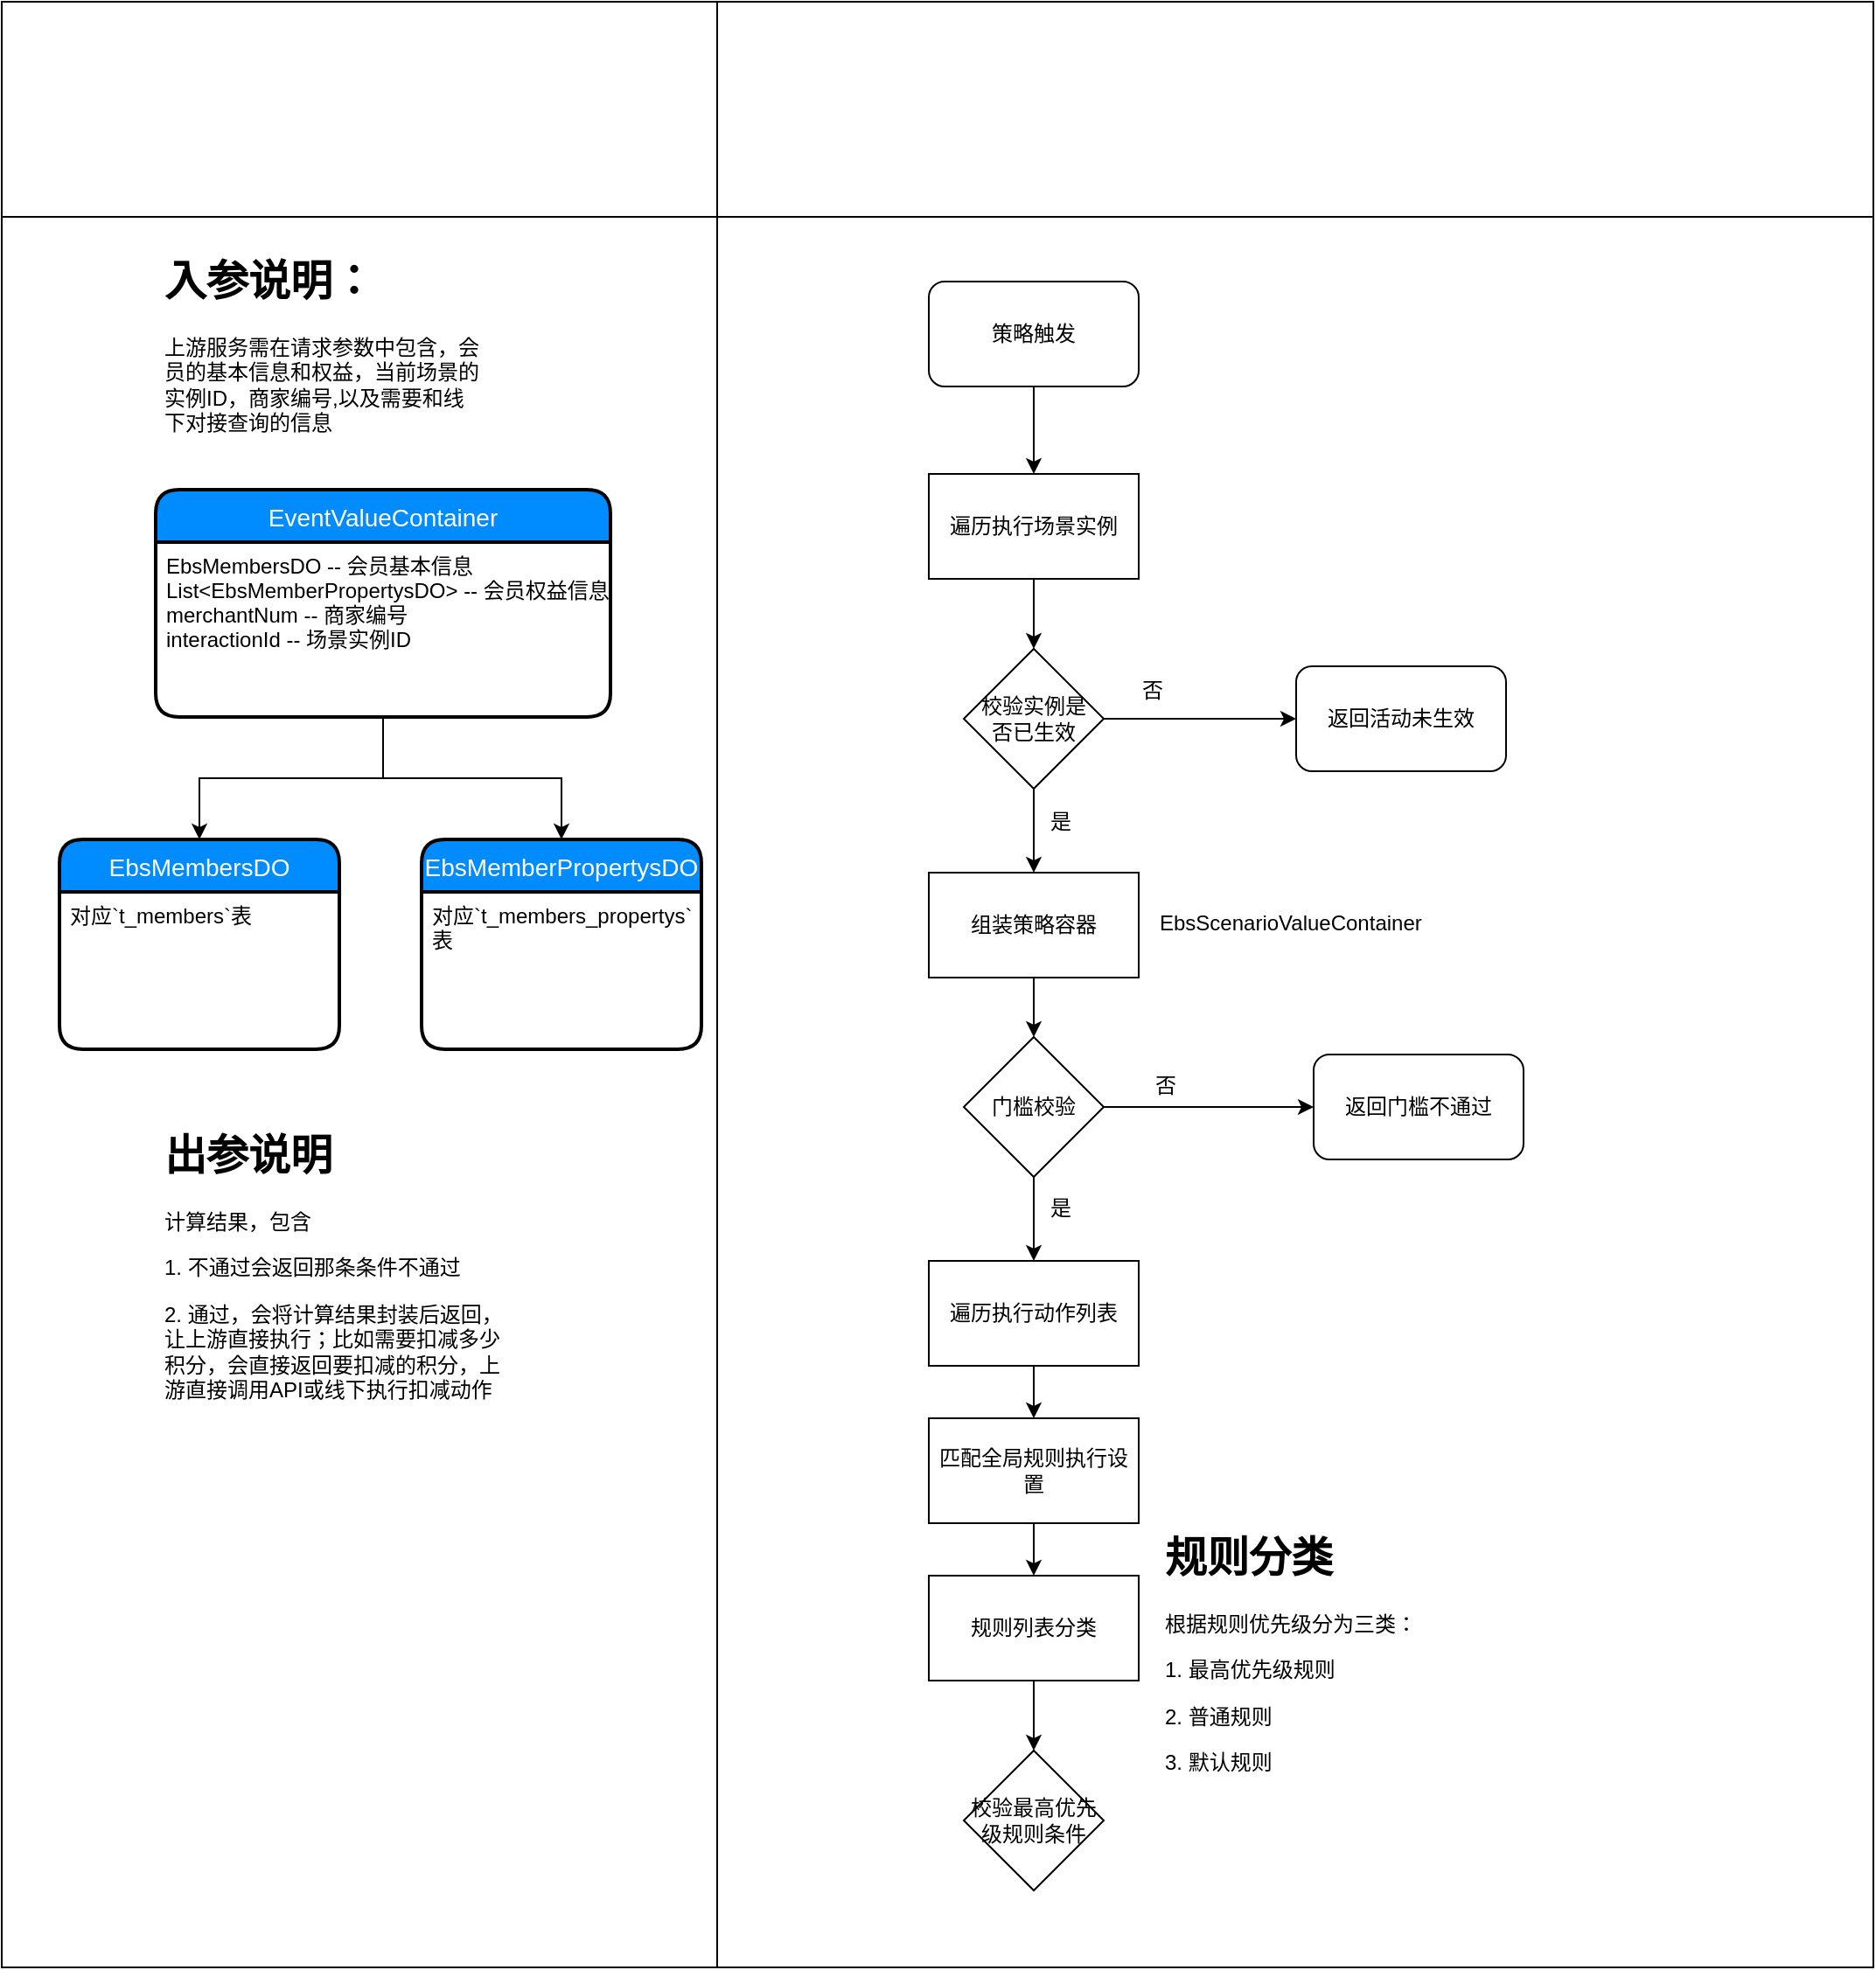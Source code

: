 <mxfile version="12.4.8" type="github">
  <diagram id="Zguhyl8q3c73hlB-W-YL" name="Page-1">
    <mxGraphModel dx="2249" dy="1882" grid="1" gridSize="10" guides="1" tooltips="1" connect="1" arrows="1" fold="1" page="1" pageScale="1" pageWidth="827" pageHeight="1169" math="0" shadow="0">
      <root>
        <mxCell id="0"/>
        <mxCell id="1" parent="0"/>
        <mxCell id="Fs8acy65PH0SKYAblhne-10" value="" style="shape=internalStorage;whiteSpace=wrap;html=1;backgroundOutline=1;dx=409;dy=123;" vertex="1" parent="1">
          <mxGeometry x="-210" y="-90" width="1070" height="1124" as="geometry"/>
        </mxCell>
        <mxCell id="5PvelqhBBTUs5rNvNfTe-3" style="edgeStyle=orthogonalEdgeStyle;rounded=0;orthogonalLoop=1;jettySize=auto;html=1;exitX=0.5;exitY=1;exitDx=0;exitDy=0;" parent="1" source="5PvelqhBBTUs5rNvNfTe-2" edge="1">
          <mxGeometry relative="1" as="geometry">
            <mxPoint x="380" y="180" as="targetPoint"/>
          </mxGeometry>
        </mxCell>
        <mxCell id="5PvelqhBBTUs5rNvNfTe-2" value="策略触发" style="rounded=1;whiteSpace=wrap;html=1;" parent="1" vertex="1">
          <mxGeometry x="320" y="70" width="120" height="60" as="geometry"/>
        </mxCell>
        <mxCell id="5PvelqhBBTUs5rNvNfTe-35" style="edgeStyle=orthogonalEdgeStyle;rounded=0;orthogonalLoop=1;jettySize=auto;html=1;exitX=0.5;exitY=1;exitDx=0;exitDy=0;entryX=0.5;entryY=0;entryDx=0;entryDy=0;" parent="1" source="5PvelqhBBTUs5rNvNfTe-4" target="5PvelqhBBTUs5rNvNfTe-36" edge="1">
          <mxGeometry relative="1" as="geometry">
            <mxPoint x="380" y="290" as="targetPoint"/>
          </mxGeometry>
        </mxCell>
        <mxCell id="5PvelqhBBTUs5rNvNfTe-4" value="遍历执行场景实例" style="rounded=0;whiteSpace=wrap;html=1;" parent="1" vertex="1">
          <mxGeometry x="320" y="180" width="120" height="60" as="geometry"/>
        </mxCell>
        <mxCell id="5PvelqhBBTUs5rNvNfTe-5" value="&lt;h1&gt;入参说明：&lt;/h1&gt;&lt;p&gt;上游服务需在请求参数中包含，会员的基本信息和权益，当前场景的实例ID，商家编号,以及需要和线下对接查询的信息&lt;/p&gt;" style="text;html=1;strokeColor=none;fillColor=none;spacing=5;spacingTop=-20;whiteSpace=wrap;overflow=hidden;rounded=0;" parent="1" vertex="1">
          <mxGeometry x="-122" y="50" width="190" height="120" as="geometry"/>
        </mxCell>
        <mxCell id="5PvelqhBBTUs5rNvNfTe-6" value="EventValueContainer" style="swimlane;childLayout=stackLayout;horizontal=1;startSize=30;horizontalStack=0;fillColor=#008cff;fontColor=#FFFFFF;rounded=1;fontSize=14;fontStyle=0;strokeWidth=2;resizeParent=0;resizeLast=1;shadow=0;dashed=0;align=center;" parent="1" vertex="1">
          <mxGeometry x="-122" y="189" width="260" height="130" as="geometry"/>
        </mxCell>
        <mxCell id="5PvelqhBBTUs5rNvNfTe-7" value="EbsMembersDO -- 会员基本信息&#xa;List&lt;EbsMemberPropertysDO&gt; -- 会员权益信息&#xa;merchantNum -- 商家编号&#xa;interactionId -- 场景实例ID" style="align=left;strokeColor=none;fillColor=none;spacingLeft=4;fontSize=12;verticalAlign=top;resizable=0;rotatable=0;part=1;" parent="5PvelqhBBTUs5rNvNfTe-6" vertex="1">
          <mxGeometry y="30" width="260" height="100" as="geometry"/>
        </mxCell>
        <mxCell id="5PvelqhBBTUs5rNvNfTe-9" value="EbsMembersDO" style="swimlane;childLayout=stackLayout;horizontal=1;startSize=30;horizontalStack=0;fillColor=#008cff;fontColor=#FFFFFF;rounded=1;fontSize=14;fontStyle=0;strokeWidth=2;resizeParent=0;resizeLast=1;shadow=0;dashed=0;align=center;" parent="1" vertex="1">
          <mxGeometry x="-177" y="389" width="160" height="120" as="geometry"/>
        </mxCell>
        <mxCell id="5PvelqhBBTUs5rNvNfTe-10" value="对应`t_members`表" style="align=left;strokeColor=none;fillColor=none;spacingLeft=4;fontSize=12;verticalAlign=top;resizable=0;rotatable=0;part=1;" parent="5PvelqhBBTUs5rNvNfTe-9" vertex="1">
          <mxGeometry y="30" width="160" height="90" as="geometry"/>
        </mxCell>
        <mxCell id="5PvelqhBBTUs5rNvNfTe-11" value="EbsMemberPropertysDO" style="swimlane;childLayout=stackLayout;horizontal=1;startSize=30;horizontalStack=0;fillColor=#008cff;fontColor=#FFFFFF;rounded=1;fontSize=14;fontStyle=0;strokeWidth=2;resizeParent=0;resizeLast=1;shadow=0;dashed=0;align=center;" parent="1" vertex="1">
          <mxGeometry x="30" y="389" width="160" height="120" as="geometry"/>
        </mxCell>
        <mxCell id="5PvelqhBBTUs5rNvNfTe-12" value="对应`t_members_propertys`&#xa;表" style="align=left;strokeColor=none;fillColor=none;spacingLeft=4;fontSize=12;verticalAlign=top;resizable=0;rotatable=0;part=1;" parent="5PvelqhBBTUs5rNvNfTe-11" vertex="1">
          <mxGeometry y="30" width="160" height="90" as="geometry"/>
        </mxCell>
        <mxCell id="5PvelqhBBTUs5rNvNfTe-13" style="edgeStyle=orthogonalEdgeStyle;rounded=0;orthogonalLoop=1;jettySize=auto;html=1;exitX=0.5;exitY=1;exitDx=0;exitDy=0;entryX=0.5;entryY=0;entryDx=0;entryDy=0;" parent="1" source="5PvelqhBBTUs5rNvNfTe-7" target="5PvelqhBBTUs5rNvNfTe-9" edge="1">
          <mxGeometry relative="1" as="geometry"/>
        </mxCell>
        <mxCell id="5PvelqhBBTUs5rNvNfTe-14" style="edgeStyle=orthogonalEdgeStyle;rounded=0;orthogonalLoop=1;jettySize=auto;html=1;exitX=0.5;exitY=1;exitDx=0;exitDy=0;entryX=0.5;entryY=0;entryDx=0;entryDy=0;" parent="1" source="5PvelqhBBTUs5rNvNfTe-7" target="5PvelqhBBTUs5rNvNfTe-11" edge="1">
          <mxGeometry relative="1" as="geometry"/>
        </mxCell>
        <mxCell id="5PvelqhBBTUs5rNvNfTe-15" value="EbsScenarioValueContainer" style="text;html=1;" parent="1" vertex="1">
          <mxGeometry x="450" y="423" width="180" height="30" as="geometry"/>
        </mxCell>
        <mxCell id="5PvelqhBBTUs5rNvNfTe-18" style="edgeStyle=orthogonalEdgeStyle;rounded=0;orthogonalLoop=1;jettySize=auto;html=1;exitX=1;exitY=0.5;exitDx=0;exitDy=0;entryX=0;entryY=0.5;entryDx=0;entryDy=0;" parent="1" source="5PvelqhBBTUs5rNvNfTe-21" target="5PvelqhBBTUs5rNvNfTe-19" edge="1">
          <mxGeometry relative="1" as="geometry">
            <mxPoint x="500" y="601.5" as="targetPoint"/>
            <mxPoint x="440" y="601.5" as="sourcePoint"/>
          </mxGeometry>
        </mxCell>
        <mxCell id="5PvelqhBBTUs5rNvNfTe-19" value="返回门槛不通过" style="rounded=1;whiteSpace=wrap;html=1;" parent="1" vertex="1">
          <mxGeometry x="540" y="512" width="120" height="60" as="geometry"/>
        </mxCell>
        <mxCell id="5PvelqhBBTUs5rNvNfTe-25" style="edgeStyle=orthogonalEdgeStyle;rounded=0;orthogonalLoop=1;jettySize=auto;html=1;exitX=0.5;exitY=1;exitDx=0;exitDy=0;entryX=0.5;entryY=0;entryDx=0;entryDy=0;" parent="1" source="5PvelqhBBTUs5rNvNfTe-21" target="5PvelqhBBTUs5rNvNfTe-26" edge="1">
          <mxGeometry relative="1" as="geometry">
            <mxPoint x="380" y="542" as="targetPoint"/>
          </mxGeometry>
        </mxCell>
        <mxCell id="5PvelqhBBTUs5rNvNfTe-21" value="门槛校验" style="rhombus;whiteSpace=wrap;html=1;" parent="1" vertex="1">
          <mxGeometry x="340" y="502" width="80" height="80" as="geometry"/>
        </mxCell>
        <mxCell id="5PvelqhBBTUs5rNvNfTe-23" value="否" style="text;html=1;align=center;verticalAlign=middle;resizable=0;points=[];autosize=1;" parent="1" vertex="1">
          <mxGeometry x="440" y="520" width="30" height="20" as="geometry"/>
        </mxCell>
        <mxCell id="5PvelqhBBTUs5rNvNfTe-24" value="&lt;h1&gt;出参说明&lt;/h1&gt;&lt;p&gt;计算结果，包含&lt;/p&gt;&lt;p&gt;1. 不通过会返回那条条件不通过&lt;/p&gt;&lt;p&gt;2. 通过，会将计算结果封装后返回，让上游直接执行；比如需要扣减多少积分，会直接返回要扣减的积分，上游直接调用API或线下执行扣减动作&lt;/p&gt;" style="text;html=1;strokeColor=none;fillColor=none;spacing=5;spacingTop=-20;whiteSpace=wrap;overflow=hidden;rounded=0;" parent="1" vertex="1">
          <mxGeometry x="-122" y="550" width="202" height="180" as="geometry"/>
        </mxCell>
        <mxCell id="Fs8acy65PH0SKYAblhne-2" style="edgeStyle=orthogonalEdgeStyle;rounded=0;orthogonalLoop=1;jettySize=auto;html=1;exitX=0.5;exitY=1;exitDx=0;exitDy=0;entryX=0.5;entryY=0;entryDx=0;entryDy=0;" edge="1" parent="1" source="5PvelqhBBTUs5rNvNfTe-26" target="Fs8acy65PH0SKYAblhne-3">
          <mxGeometry relative="1" as="geometry">
            <mxPoint x="380" y="800" as="targetPoint"/>
          </mxGeometry>
        </mxCell>
        <mxCell id="5PvelqhBBTUs5rNvNfTe-26" value="遍历执行动作列表" style="rounded=0;whiteSpace=wrap;html=1;" parent="1" vertex="1">
          <mxGeometry x="320" y="630" width="120" height="60" as="geometry"/>
        </mxCell>
        <mxCell id="5PvelqhBBTUs5rNvNfTe-28" value="是" style="text;html=1;align=center;verticalAlign=middle;resizable=0;points=[];autosize=1;" parent="1" vertex="1">
          <mxGeometry x="380" y="590" width="30" height="20" as="geometry"/>
        </mxCell>
        <mxCell id="5PvelqhBBTUs5rNvNfTe-34" style="edgeStyle=orthogonalEdgeStyle;rounded=0;orthogonalLoop=1;jettySize=auto;html=1;exitX=0.5;exitY=1;exitDx=0;exitDy=0;entryX=0.5;entryY=0;entryDx=0;entryDy=0;" parent="1" source="5PvelqhBBTUs5rNvNfTe-30" edge="1" target="5PvelqhBBTUs5rNvNfTe-21">
          <mxGeometry relative="1" as="geometry">
            <mxPoint x="380" y="560" as="targetPoint"/>
          </mxGeometry>
        </mxCell>
        <mxCell id="5PvelqhBBTUs5rNvNfTe-30" value="组装策略容器" style="rounded=0;whiteSpace=wrap;html=1;" parent="1" vertex="1">
          <mxGeometry x="320" y="408" width="120" height="60" as="geometry"/>
        </mxCell>
        <mxCell id="5PvelqhBBTUs5rNvNfTe-37" style="edgeStyle=orthogonalEdgeStyle;rounded=0;orthogonalLoop=1;jettySize=auto;html=1;exitX=1;exitY=0.5;exitDx=0;exitDy=0;entryX=0;entryY=0.5;entryDx=0;entryDy=0;" parent="1" source="5PvelqhBBTUs5rNvNfTe-36" target="5PvelqhBBTUs5rNvNfTe-38" edge="1">
          <mxGeometry relative="1" as="geometry">
            <mxPoint x="470" y="340" as="targetPoint"/>
          </mxGeometry>
        </mxCell>
        <mxCell id="5PvelqhBBTUs5rNvNfTe-39" style="edgeStyle=orthogonalEdgeStyle;rounded=0;orthogonalLoop=1;jettySize=auto;html=1;exitX=0.5;exitY=1;exitDx=0;exitDy=0;entryX=0.5;entryY=0;entryDx=0;entryDy=0;" parent="1" source="5PvelqhBBTUs5rNvNfTe-36" target="5PvelqhBBTUs5rNvNfTe-30" edge="1">
          <mxGeometry relative="1" as="geometry"/>
        </mxCell>
        <mxCell id="5PvelqhBBTUs5rNvNfTe-36" value="校验实例是&lt;br&gt;否已生效" style="rhombus;whiteSpace=wrap;html=1;" parent="1" vertex="1">
          <mxGeometry x="340" y="280" width="80" height="80" as="geometry"/>
        </mxCell>
        <mxCell id="5PvelqhBBTUs5rNvNfTe-38" value="返回活动未生效" style="rounded=1;whiteSpace=wrap;html=1;" parent="1" vertex="1">
          <mxGeometry x="530" y="290" width="120" height="60" as="geometry"/>
        </mxCell>
        <mxCell id="5PvelqhBBTUs5rNvNfTe-40" value="否" style="text;html=1;" parent="1" vertex="1">
          <mxGeometry x="440" y="290" width="40" height="30" as="geometry"/>
        </mxCell>
        <mxCell id="5PvelqhBBTUs5rNvNfTe-41" value="是" style="text;html=1;align=center;verticalAlign=middle;resizable=0;points=[];autosize=1;" parent="1" vertex="1">
          <mxGeometry x="380" y="369" width="30" height="20" as="geometry"/>
        </mxCell>
        <mxCell id="Fs8acy65PH0SKYAblhne-5" style="edgeStyle=orthogonalEdgeStyle;rounded=0;orthogonalLoop=1;jettySize=auto;html=1;exitX=0.5;exitY=1;exitDx=0;exitDy=0;entryX=0.5;entryY=0;entryDx=0;entryDy=0;" edge="1" parent="1" source="Fs8acy65PH0SKYAblhne-3" target="Fs8acy65PH0SKYAblhne-6">
          <mxGeometry relative="1" as="geometry">
            <mxPoint x="380" y="920" as="targetPoint"/>
          </mxGeometry>
        </mxCell>
        <mxCell id="Fs8acy65PH0SKYAblhne-3" value="匹配全局规则执行设置" style="rounded=0;whiteSpace=wrap;html=1;" vertex="1" parent="1">
          <mxGeometry x="320" y="720" width="120" height="60" as="geometry"/>
        </mxCell>
        <mxCell id="Fs8acy65PH0SKYAblhne-9" style="edgeStyle=orthogonalEdgeStyle;rounded=0;orthogonalLoop=1;jettySize=auto;html=1;exitX=0.5;exitY=1;exitDx=0;exitDy=0;entryX=0.5;entryY=0;entryDx=0;entryDy=0;" edge="1" parent="1" source="Fs8acy65PH0SKYAblhne-6" target="Fs8acy65PH0SKYAblhne-8">
          <mxGeometry relative="1" as="geometry"/>
        </mxCell>
        <mxCell id="Fs8acy65PH0SKYAblhne-6" value="规则列表分类" style="rounded=0;whiteSpace=wrap;html=1;" vertex="1" parent="1">
          <mxGeometry x="320" y="810" width="120" height="60" as="geometry"/>
        </mxCell>
        <mxCell id="Fs8acy65PH0SKYAblhne-7" value="&lt;h1&gt;规则分类&lt;/h1&gt;&lt;p&gt;根据规则优先级分为三类：&lt;/p&gt;&lt;p&gt;1. 最高优先级规则&lt;/p&gt;&lt;p&gt;2. 普通规则&lt;/p&gt;&lt;p&gt;3. 默认规则&lt;/p&gt;" style="text;html=1;strokeColor=none;fillColor=none;spacing=5;spacingTop=-20;whiteSpace=wrap;overflow=hidden;rounded=0;" vertex="1" parent="1">
          <mxGeometry x="450" y="780" width="200" height="230" as="geometry"/>
        </mxCell>
        <mxCell id="Fs8acy65PH0SKYAblhne-8" value="校验最高优先级规则条件" style="rhombus;whiteSpace=wrap;html=1;" vertex="1" parent="1">
          <mxGeometry x="340" y="910" width="80" height="80" as="geometry"/>
        </mxCell>
      </root>
    </mxGraphModel>
  </diagram>
</mxfile>
